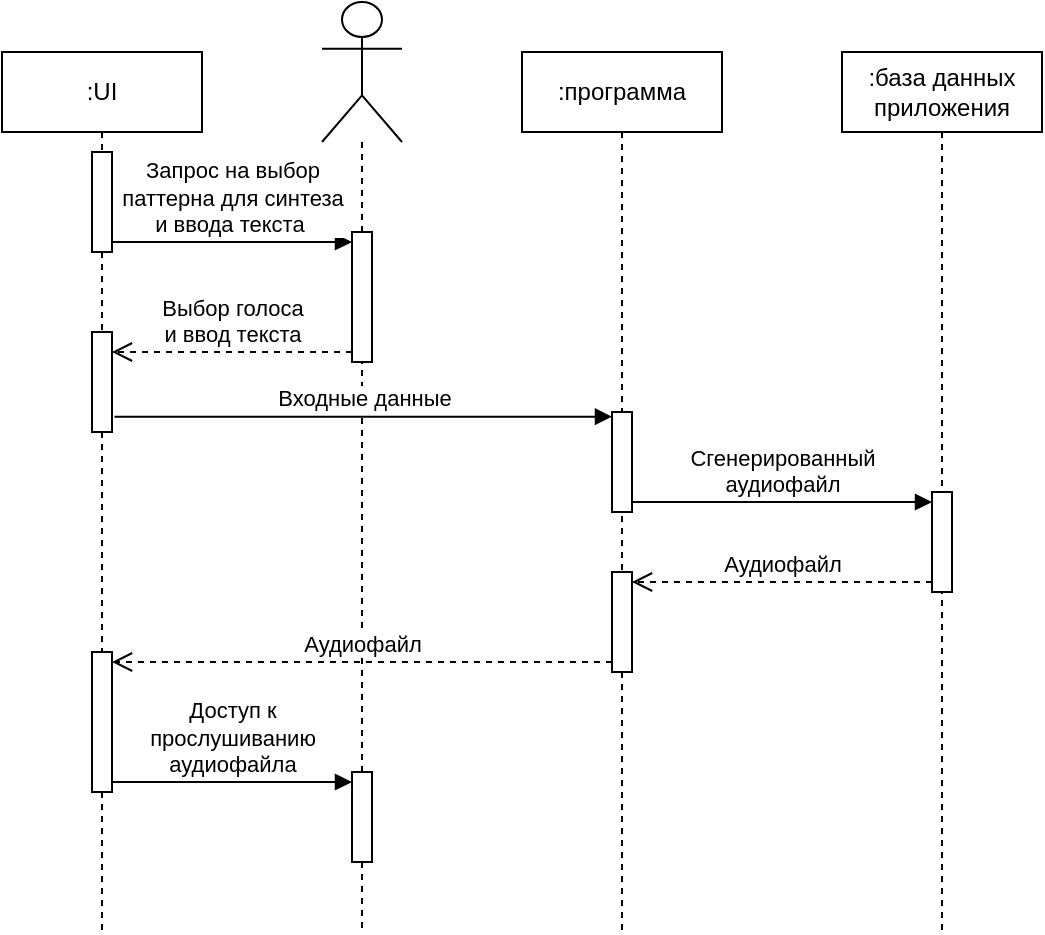 <mxfile version="22.1.17" type="device">
  <diagram name="Страница — 1" id="p8kqem2BBwi0yJnmgaBL">
    <mxGraphModel dx="1221" dy="548" grid="1" gridSize="10" guides="1" tooltips="1" connect="1" arrows="1" fold="1" page="1" pageScale="1" pageWidth="827" pageHeight="1169" math="0" shadow="0">
      <root>
        <mxCell id="0" />
        <mxCell id="1" parent="0" />
        <mxCell id="dRPKFAY7q9AdYBmP8nrR-1" value=":программа" style="shape=umlLifeline;perimeter=lifelinePerimeter;whiteSpace=wrap;html=1;container=1;dropTarget=0;collapsible=0;recursiveResize=0;outlineConnect=0;portConstraint=eastwest;newEdgeStyle={&quot;curved&quot;:0,&quot;rounded&quot;:0};" parent="1" vertex="1">
          <mxGeometry x="300" y="50" width="100" height="440" as="geometry" />
        </mxCell>
        <mxCell id="AASLjeLvTUqYadzwcn1d-31" value="" style="html=1;points=[[0,0,0,0,5],[0,1,0,0,-5],[1,0,0,0,5],[1,1,0,0,-5]];perimeter=orthogonalPerimeter;outlineConnect=0;targetShapes=umlLifeline;portConstraint=eastwest;newEdgeStyle={&quot;curved&quot;:0,&quot;rounded&quot;:0};" vertex="1" parent="dRPKFAY7q9AdYBmP8nrR-1">
          <mxGeometry x="45" y="180" width="10" height="50" as="geometry" />
        </mxCell>
        <mxCell id="AASLjeLvTUqYadzwcn1d-34" value="" style="html=1;points=[[0,0,0,0,5],[0,1,0,0,-5],[1,0,0,0,5],[1,1,0,0,-5]];perimeter=orthogonalPerimeter;outlineConnect=0;targetShapes=umlLifeline;portConstraint=eastwest;newEdgeStyle={&quot;curved&quot;:0,&quot;rounded&quot;:0};" vertex="1" parent="dRPKFAY7q9AdYBmP8nrR-1">
          <mxGeometry x="45" y="260" width="10" height="50" as="geometry" />
        </mxCell>
        <mxCell id="dRPKFAY7q9AdYBmP8nrR-3" value=":UI" style="shape=umlLifeline;perimeter=lifelinePerimeter;whiteSpace=wrap;html=1;container=1;dropTarget=0;collapsible=0;recursiveResize=0;outlineConnect=0;portConstraint=eastwest;newEdgeStyle={&quot;curved&quot;:0,&quot;rounded&quot;:0};" parent="1" vertex="1">
          <mxGeometry x="40" y="50" width="100" height="440" as="geometry" />
        </mxCell>
        <mxCell id="LcZ0-5ms0f2OwcmhdMjT-23" value="" style="html=1;points=[[0,0,0,0,5],[0,1,0,0,-5],[1,0,0,0,5],[1,1,0,0,-5]];perimeter=orthogonalPerimeter;outlineConnect=0;targetShapes=umlLifeline;portConstraint=eastwest;newEdgeStyle={&quot;curved&quot;:0,&quot;rounded&quot;:0};" parent="dRPKFAY7q9AdYBmP8nrR-3" vertex="1">
          <mxGeometry x="45" y="50" width="10" height="50" as="geometry" />
        </mxCell>
        <mxCell id="AASLjeLvTUqYadzwcn1d-28" value="" style="html=1;points=[[0,0,0,0,5],[0,1,0,0,-5],[1,0,0,0,5],[1,1,0,0,-5]];perimeter=orthogonalPerimeter;outlineConnect=0;targetShapes=umlLifeline;portConstraint=eastwest;newEdgeStyle={&quot;curved&quot;:0,&quot;rounded&quot;:0};" vertex="1" parent="dRPKFAY7q9AdYBmP8nrR-3">
          <mxGeometry x="45" y="140" width="10" height="50" as="geometry" />
        </mxCell>
        <mxCell id="AASLjeLvTUqYadzwcn1d-36" value="" style="html=1;points=[[0,0,0,0,5],[0,1,0,0,-5],[1,0,0,0,5],[1,1,0,0,-5]];perimeter=orthogonalPerimeter;outlineConnect=0;targetShapes=umlLifeline;portConstraint=eastwest;newEdgeStyle={&quot;curved&quot;:0,&quot;rounded&quot;:0};" vertex="1" parent="dRPKFAY7q9AdYBmP8nrR-3">
          <mxGeometry x="45" y="300" width="10" height="70" as="geometry" />
        </mxCell>
        <mxCell id="LcZ0-5ms0f2OwcmhdMjT-2" value=":база данных приложения" style="shape=umlLifeline;perimeter=lifelinePerimeter;whiteSpace=wrap;html=1;container=1;dropTarget=0;collapsible=0;recursiveResize=0;outlineConnect=0;portConstraint=eastwest;newEdgeStyle={&quot;curved&quot;:0,&quot;rounded&quot;:0};" parent="1" vertex="1">
          <mxGeometry x="460" y="50" width="100" height="440" as="geometry" />
        </mxCell>
        <mxCell id="AASLjeLvTUqYadzwcn1d-32" value="" style="html=1;points=[[0,0,0,0,5],[0,1,0,0,-5],[1,0,0,0,5],[1,1,0,0,-5]];perimeter=orthogonalPerimeter;outlineConnect=0;targetShapes=umlLifeline;portConstraint=eastwest;newEdgeStyle={&quot;curved&quot;:0,&quot;rounded&quot;:0};" vertex="1" parent="LcZ0-5ms0f2OwcmhdMjT-2">
          <mxGeometry x="45" y="220" width="10" height="50" as="geometry" />
        </mxCell>
        <mxCell id="AASLjeLvTUqYadzwcn1d-7" value="" style="shape=umlLifeline;perimeter=lifelinePerimeter;whiteSpace=wrap;html=1;container=1;dropTarget=0;collapsible=0;recursiveResize=0;outlineConnect=0;portConstraint=eastwest;newEdgeStyle={&quot;curved&quot;:0,&quot;rounded&quot;:0};participant=umlActor;size=70;" vertex="1" parent="1">
          <mxGeometry x="200" y="25" width="40" height="465" as="geometry" />
        </mxCell>
        <mxCell id="AASLjeLvTUqYadzwcn1d-25" value="" style="html=1;points=[[0,0,0,0,5],[0,1,0,0,-5],[1,0,0,0,5],[1,1,0,0,-5]];perimeter=orthogonalPerimeter;outlineConnect=0;targetShapes=umlLifeline;portConstraint=eastwest;newEdgeStyle={&quot;curved&quot;:0,&quot;rounded&quot;:0};" vertex="1" parent="AASLjeLvTUqYadzwcn1d-7">
          <mxGeometry x="15" y="115" width="10" height="65" as="geometry" />
        </mxCell>
        <mxCell id="AASLjeLvTUqYadzwcn1d-40" value="" style="html=1;points=[[0,0,0,0,5],[0,1,0,0,-5],[1,0,0,0,5],[1,1,0,0,-5]];perimeter=orthogonalPerimeter;outlineConnect=0;targetShapes=umlLifeline;portConstraint=eastwest;newEdgeStyle={&quot;curved&quot;:0,&quot;rounded&quot;:0};" vertex="1" parent="AASLjeLvTUqYadzwcn1d-7">
          <mxGeometry x="15" y="385" width="10" height="45" as="geometry" />
        </mxCell>
        <mxCell id="AASLjeLvTUqYadzwcn1d-30" value="Входные данные" style="html=1;verticalAlign=bottom;endArrow=block;curved=0;rounded=0;exitX=1.124;exitY=0.847;exitDx=0;exitDy=0;exitPerimeter=0;" edge="1" parent="1" source="AASLjeLvTUqYadzwcn1d-28" target="AASLjeLvTUqYadzwcn1d-31">
          <mxGeometry width="80" relative="1" as="geometry">
            <mxPoint x="300" y="230" as="sourcePoint" />
            <mxPoint x="440" y="270" as="targetPoint" />
          </mxGeometry>
        </mxCell>
        <mxCell id="AASLjeLvTUqYadzwcn1d-33" value="Сгенерированный&lt;br&gt;аудиофайл" style="html=1;verticalAlign=bottom;endArrow=block;curved=0;rounded=0;exitX=1;exitY=1;exitDx=0;exitDy=-5;exitPerimeter=0;" edge="1" parent="1" source="AASLjeLvTUqYadzwcn1d-31" target="AASLjeLvTUqYadzwcn1d-32">
          <mxGeometry x="-0.003" width="80" relative="1" as="geometry">
            <mxPoint x="450" y="330" as="sourcePoint" />
            <mxPoint x="530" y="330" as="targetPoint" />
            <mxPoint as="offset" />
          </mxGeometry>
        </mxCell>
        <mxCell id="AASLjeLvTUqYadzwcn1d-35" value="Аудиофайл" style="html=1;verticalAlign=bottom;endArrow=open;dashed=1;endSize=8;curved=0;rounded=0;exitX=0;exitY=1;exitDx=0;exitDy=-5;exitPerimeter=0;" edge="1" parent="1" source="AASLjeLvTUqYadzwcn1d-32" target="AASLjeLvTUqYadzwcn1d-34">
          <mxGeometry x="-0.002" relative="1" as="geometry">
            <mxPoint x="505" y="380" as="sourcePoint" />
            <mxPoint x="355" y="380" as="targetPoint" />
            <mxPoint as="offset" />
          </mxGeometry>
        </mxCell>
        <mxCell id="AASLjeLvTUqYadzwcn1d-37" value="Аудиофайл" style="html=1;verticalAlign=bottom;endArrow=open;dashed=1;endSize=8;curved=0;rounded=0;exitX=0;exitY=1;exitDx=0;exitDy=-5;exitPerimeter=0;entryX=1;entryY=0;entryDx=0;entryDy=5;entryPerimeter=0;" edge="1" parent="1" source="AASLjeLvTUqYadzwcn1d-34" target="AASLjeLvTUqYadzwcn1d-36">
          <mxGeometry relative="1" as="geometry">
            <mxPoint x="290" y="430" as="sourcePoint" />
            <mxPoint x="210" y="430" as="targetPoint" />
          </mxGeometry>
        </mxCell>
        <mxCell id="AASLjeLvTUqYadzwcn1d-38" value="Запрос на выбор&lt;br style=&quot;border-color: var(--border-color);&quot;&gt;паттерна для синтеза&lt;br style=&quot;border-color: var(--border-color);&quot;&gt;и ввода текста&amp;nbsp;" style="html=1;verticalAlign=bottom;endArrow=block;curved=0;rounded=0;exitX=1;exitY=1;exitDx=0;exitDy=-5;exitPerimeter=0;entryX=0;entryY=0;entryDx=0;entryDy=5;entryPerimeter=0;" edge="1" parent="1" source="LcZ0-5ms0f2OwcmhdMjT-23" target="AASLjeLvTUqYadzwcn1d-25">
          <mxGeometry width="80" relative="1" as="geometry">
            <mxPoint x="110" y="140" as="sourcePoint" />
            <mxPoint x="190" y="140" as="targetPoint" />
            <mxPoint as="offset" />
          </mxGeometry>
        </mxCell>
        <mxCell id="AASLjeLvTUqYadzwcn1d-39" value="Выбор голоса&lt;br style=&quot;border-color: var(--border-color);&quot;&gt;и ввод текста" style="html=1;verticalAlign=bottom;endArrow=open;dashed=1;endSize=8;curved=0;rounded=0;exitX=0;exitY=1;exitDx=0;exitDy=-5;exitPerimeter=0;" edge="1" parent="1" source="AASLjeLvTUqYadzwcn1d-25" target="AASLjeLvTUqYadzwcn1d-28">
          <mxGeometry relative="1" as="geometry">
            <mxPoint x="200" y="200" as="sourcePoint" />
            <mxPoint x="120" y="200" as="targetPoint" />
            <mxPoint as="offset" />
          </mxGeometry>
        </mxCell>
        <mxCell id="AASLjeLvTUqYadzwcn1d-41" value="Доступ к&lt;br&gt;прослушиванию&lt;br&gt;аудиофайла" style="html=1;verticalAlign=bottom;endArrow=block;curved=0;rounded=0;exitX=1;exitY=1;exitDx=0;exitDy=-5;exitPerimeter=0;entryX=0;entryY=0;entryDx=0;entryDy=5;entryPerimeter=0;" edge="1" parent="1" source="AASLjeLvTUqYadzwcn1d-36" target="AASLjeLvTUqYadzwcn1d-40">
          <mxGeometry width="80" relative="1" as="geometry">
            <mxPoint x="120" y="550" as="sourcePoint" />
            <mxPoint x="200" y="550" as="targetPoint" />
          </mxGeometry>
        </mxCell>
      </root>
    </mxGraphModel>
  </diagram>
</mxfile>
